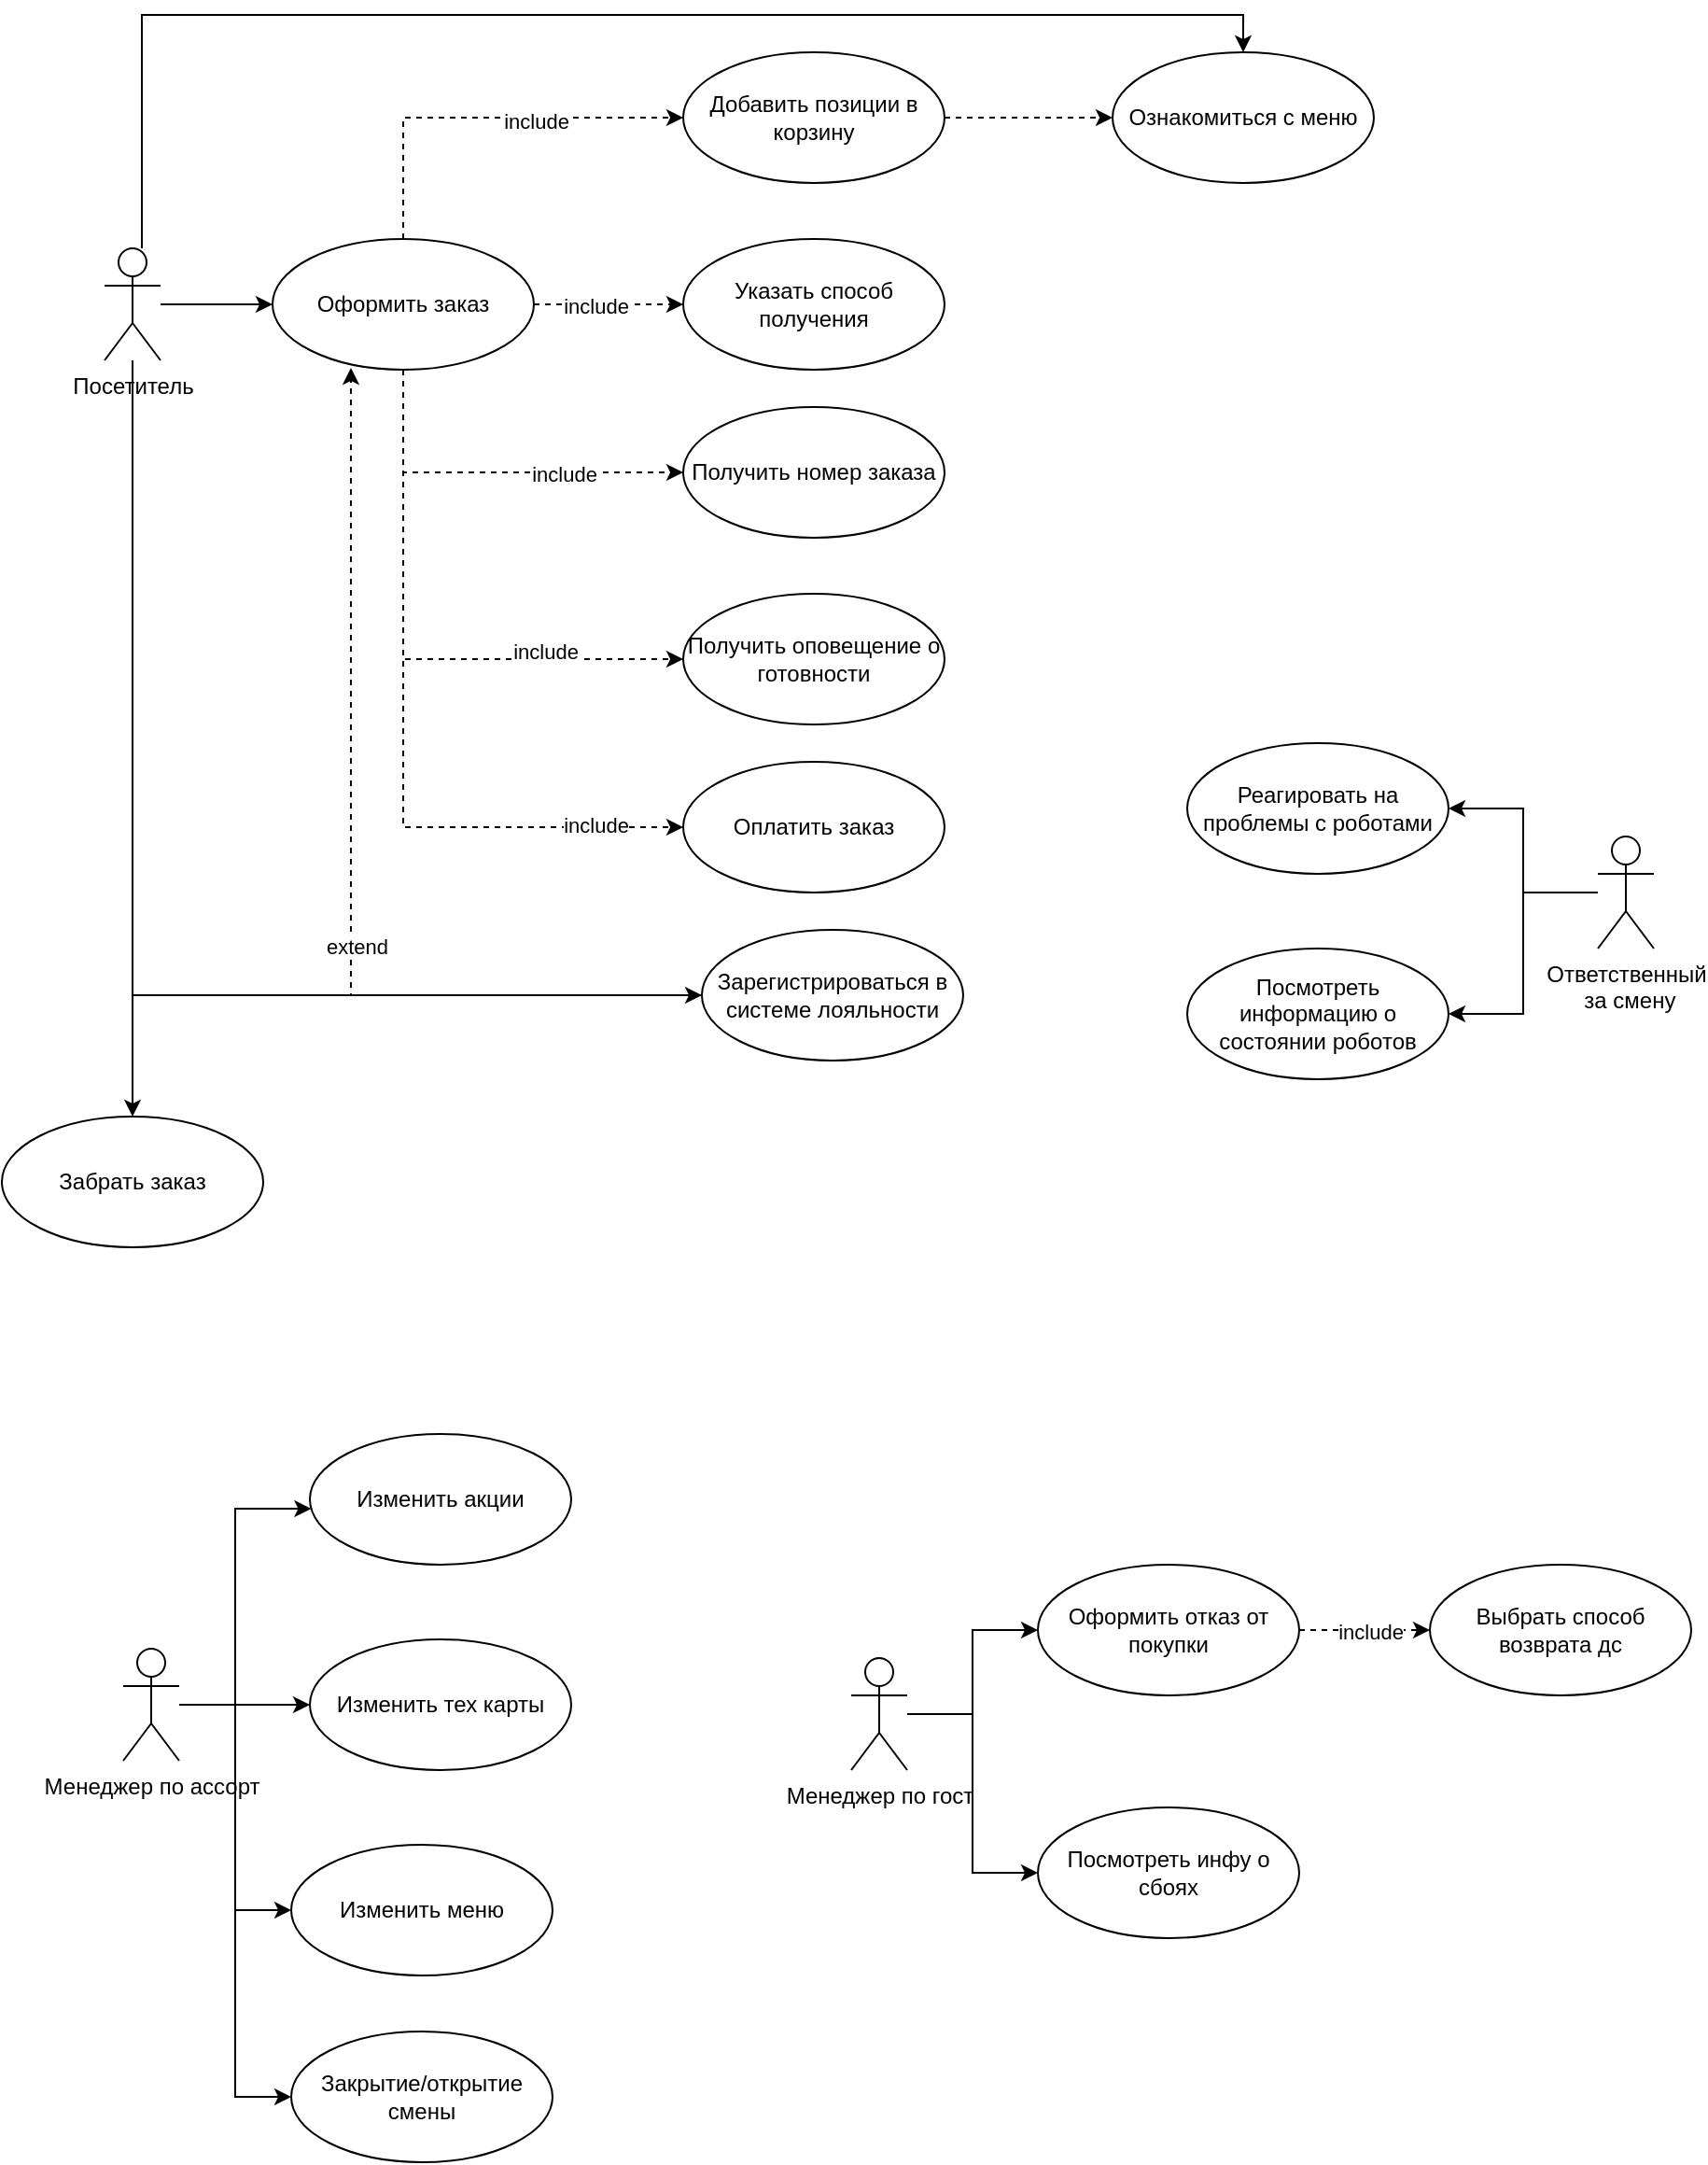 <mxfile version="22.0.3" type="github">
  <diagram name="Страница — 1" id="LPWj_3ig-4j2mK9FM12O">
    <mxGraphModel dx="1114" dy="584" grid="1" gridSize="10" guides="1" tooltips="1" connect="1" arrows="1" fold="1" page="1" pageScale="1" pageWidth="3300" pageHeight="4681" math="0" shadow="0">
      <root>
        <mxCell id="0" />
        <mxCell id="1" parent="0" />
        <mxCell id="GoCvjlf8JtrMYHftsg61-58" style="edgeStyle=orthogonalEdgeStyle;rounded=0;orthogonalLoop=1;jettySize=auto;html=1;entryX=0;entryY=0.5;entryDx=0;entryDy=0;dashed=1;" edge="1" parent="1" target="GoCvjlf8JtrMYHftsg61-57">
          <mxGeometry relative="1" as="geometry">
            <mxPoint x="230" y="210" as="sourcePoint" />
            <Array as="points">
              <mxPoint x="230" y="330" />
              <mxPoint x="230" y="330" />
              <mxPoint x="230" y="365" />
            </Array>
          </mxGeometry>
        </mxCell>
        <mxCell id="GoCvjlf8JtrMYHftsg61-81" value="include" style="edgeLabel;html=1;align=center;verticalAlign=middle;resizable=0;points=[];" vertex="1" connectable="0" parent="GoCvjlf8JtrMYHftsg61-58">
          <mxGeometry x="0.515" y="4" relative="1" as="geometry">
            <mxPoint as="offset" />
          </mxGeometry>
        </mxCell>
        <mxCell id="GoCvjlf8JtrMYHftsg61-76" style="edgeStyle=orthogonalEdgeStyle;rounded=0;orthogonalLoop=1;jettySize=auto;html=1;entryX=0.5;entryY=0;entryDx=0;entryDy=0;" edge="1" parent="1" source="GoCvjlf8JtrMYHftsg61-1" target="GoCvjlf8JtrMYHftsg61-13">
          <mxGeometry relative="1" as="geometry">
            <Array as="points">
              <mxPoint x="90" y="20" />
              <mxPoint x="680" y="20" />
            </Array>
          </mxGeometry>
        </mxCell>
        <mxCell id="GoCvjlf8JtrMYHftsg61-84" style="edgeStyle=orthogonalEdgeStyle;rounded=0;orthogonalLoop=1;jettySize=auto;html=1;" edge="1" parent="1" source="GoCvjlf8JtrMYHftsg61-1" target="GoCvjlf8JtrMYHftsg61-16">
          <mxGeometry relative="1" as="geometry" />
        </mxCell>
        <mxCell id="GoCvjlf8JtrMYHftsg61-1" value="Посетитель" style="shape=umlActor;verticalLabelPosition=bottom;verticalAlign=top;html=1;outlineConnect=0;" vertex="1" parent="1">
          <mxGeometry x="70" y="145" width="30" height="60" as="geometry" />
        </mxCell>
        <mxCell id="GoCvjlf8JtrMYHftsg61-49" style="edgeStyle=orthogonalEdgeStyle;rounded=0;orthogonalLoop=1;jettySize=auto;html=1;" edge="1" parent="1" source="GoCvjlf8JtrMYHftsg61-2" target="GoCvjlf8JtrMYHftsg61-15">
          <mxGeometry relative="1" as="geometry" />
        </mxCell>
        <mxCell id="GoCvjlf8JtrMYHftsg61-50" style="edgeStyle=orthogonalEdgeStyle;rounded=0;orthogonalLoop=1;jettySize=auto;html=1;entryX=0;entryY=0.5;entryDx=0;entryDy=0;" edge="1" parent="1" source="GoCvjlf8JtrMYHftsg61-2" target="GoCvjlf8JtrMYHftsg61-31">
          <mxGeometry relative="1" as="geometry" />
        </mxCell>
        <mxCell id="GoCvjlf8JtrMYHftsg61-2" value="Менеджер по гост" style="shape=umlActor;verticalLabelPosition=bottom;verticalAlign=top;html=1;outlineConnect=0;" vertex="1" parent="1">
          <mxGeometry x="470" y="900" width="30" height="60" as="geometry" />
        </mxCell>
        <mxCell id="GoCvjlf8JtrMYHftsg61-54" style="edgeStyle=orthogonalEdgeStyle;rounded=0;orthogonalLoop=1;jettySize=auto;html=1;" edge="1" parent="1" source="GoCvjlf8JtrMYHftsg61-9" target="GoCvjlf8JtrMYHftsg61-37">
          <mxGeometry relative="1" as="geometry">
            <Array as="points">
              <mxPoint x="140" y="925" />
              <mxPoint x="140" y="820" />
            </Array>
          </mxGeometry>
        </mxCell>
        <mxCell id="GoCvjlf8JtrMYHftsg61-55" style="edgeStyle=orthogonalEdgeStyle;rounded=0;orthogonalLoop=1;jettySize=auto;html=1;entryX=0;entryY=0.5;entryDx=0;entryDy=0;" edge="1" parent="1" source="GoCvjlf8JtrMYHftsg61-9" target="GoCvjlf8JtrMYHftsg61-38">
          <mxGeometry relative="1" as="geometry" />
        </mxCell>
        <mxCell id="GoCvjlf8JtrMYHftsg61-56" style="edgeStyle=orthogonalEdgeStyle;rounded=0;orthogonalLoop=1;jettySize=auto;html=1;entryX=0;entryY=0.5;entryDx=0;entryDy=0;" edge="1" parent="1" source="GoCvjlf8JtrMYHftsg61-9" target="GoCvjlf8JtrMYHftsg61-36">
          <mxGeometry relative="1" as="geometry" />
        </mxCell>
        <mxCell id="GoCvjlf8JtrMYHftsg61-74" style="edgeStyle=orthogonalEdgeStyle;rounded=0;orthogonalLoop=1;jettySize=auto;html=1;entryX=0;entryY=0.5;entryDx=0;entryDy=0;" edge="1" parent="1" source="GoCvjlf8JtrMYHftsg61-9" target="GoCvjlf8JtrMYHftsg61-73">
          <mxGeometry relative="1" as="geometry" />
        </mxCell>
        <mxCell id="GoCvjlf8JtrMYHftsg61-9" value="Менеджер по ассорт" style="shape=umlActor;verticalLabelPosition=bottom;verticalAlign=top;html=1;outlineConnect=0;" vertex="1" parent="1">
          <mxGeometry x="80" y="895" width="30" height="60" as="geometry" />
        </mxCell>
        <mxCell id="GoCvjlf8JtrMYHftsg61-40" style="edgeStyle=orthogonalEdgeStyle;rounded=0;orthogonalLoop=1;jettySize=auto;html=1;startArrow=classic;startFill=1;endArrow=none;endFill=0;" edge="1" parent="1" source="GoCvjlf8JtrMYHftsg61-12" target="GoCvjlf8JtrMYHftsg61-1">
          <mxGeometry relative="1" as="geometry" />
        </mxCell>
        <mxCell id="GoCvjlf8JtrMYHftsg61-41" value="" style="edgeStyle=orthogonalEdgeStyle;rounded=0;orthogonalLoop=1;jettySize=auto;html=1;dashed=1;" edge="1" parent="1" source="GoCvjlf8JtrMYHftsg61-12" target="GoCvjlf8JtrMYHftsg61-22">
          <mxGeometry relative="1" as="geometry">
            <Array as="points">
              <mxPoint x="230" y="75" />
            </Array>
          </mxGeometry>
        </mxCell>
        <mxCell id="GoCvjlf8JtrMYHftsg61-78" value="include" style="edgeLabel;html=1;align=center;verticalAlign=middle;resizable=0;points=[];" vertex="1" connectable="0" parent="GoCvjlf8JtrMYHftsg61-41">
          <mxGeometry x="0.265" y="-2" relative="1" as="geometry">
            <mxPoint as="offset" />
          </mxGeometry>
        </mxCell>
        <mxCell id="GoCvjlf8JtrMYHftsg61-44" value="" style="edgeStyle=orthogonalEdgeStyle;rounded=0;orthogonalLoop=1;jettySize=auto;html=1;dashed=1;" edge="1" parent="1" source="GoCvjlf8JtrMYHftsg61-12" target="GoCvjlf8JtrMYHftsg61-25">
          <mxGeometry relative="1" as="geometry">
            <Array as="points">
              <mxPoint x="230" y="370" />
              <mxPoint x="230" y="370" />
            </Array>
          </mxGeometry>
        </mxCell>
        <mxCell id="GoCvjlf8JtrMYHftsg61-82" value="include" style="edgeLabel;html=1;align=center;verticalAlign=middle;resizable=0;points=[];" vertex="1" connectable="0" parent="GoCvjlf8JtrMYHftsg61-44">
          <mxGeometry x="0.762" y="1" relative="1" as="geometry">
            <mxPoint as="offset" />
          </mxGeometry>
        </mxCell>
        <mxCell id="GoCvjlf8JtrMYHftsg61-61" style="edgeStyle=orthogonalEdgeStyle;rounded=0;orthogonalLoop=1;jettySize=auto;html=1;entryX=0;entryY=0.5;entryDx=0;entryDy=0;dashed=1;" edge="1" parent="1" source="GoCvjlf8JtrMYHftsg61-12" target="GoCvjlf8JtrMYHftsg61-24">
          <mxGeometry relative="1" as="geometry" />
        </mxCell>
        <mxCell id="GoCvjlf8JtrMYHftsg61-79" value="include" style="edgeLabel;html=1;align=center;verticalAlign=middle;resizable=0;points=[];" vertex="1" connectable="0" parent="GoCvjlf8JtrMYHftsg61-61">
          <mxGeometry x="-0.175" y="-1" relative="1" as="geometry">
            <mxPoint as="offset" />
          </mxGeometry>
        </mxCell>
        <mxCell id="GoCvjlf8JtrMYHftsg61-12" value="Оформить заказ" style="ellipse;whiteSpace=wrap;html=1;" vertex="1" parent="1">
          <mxGeometry x="160" y="140" width="140" height="70" as="geometry" />
        </mxCell>
        <mxCell id="GoCvjlf8JtrMYHftsg61-29" value="" style="edgeStyle=orthogonalEdgeStyle;rounded=0;orthogonalLoop=1;jettySize=auto;html=1;dashed=1;" edge="1" parent="1" source="GoCvjlf8JtrMYHftsg61-15" target="GoCvjlf8JtrMYHftsg61-27">
          <mxGeometry relative="1" as="geometry" />
        </mxCell>
        <mxCell id="GoCvjlf8JtrMYHftsg61-30" value="include" style="edgeLabel;html=1;align=center;verticalAlign=middle;resizable=0;points=[];" vertex="1" connectable="0" parent="GoCvjlf8JtrMYHftsg61-29">
          <mxGeometry x="0.08" y="-1" relative="1" as="geometry">
            <mxPoint as="offset" />
          </mxGeometry>
        </mxCell>
        <mxCell id="GoCvjlf8JtrMYHftsg61-15" value="Оформить отказ от покупки" style="ellipse;whiteSpace=wrap;html=1;" vertex="1" parent="1">
          <mxGeometry x="570" y="850" width="140" height="70" as="geometry" />
        </mxCell>
        <mxCell id="GoCvjlf8JtrMYHftsg61-16" value="Забрать заказ" style="ellipse;whiteSpace=wrap;html=1;" vertex="1" parent="1">
          <mxGeometry x="15" y="610" width="140" height="70" as="geometry" />
        </mxCell>
        <mxCell id="GoCvjlf8JtrMYHftsg61-13" value="Ознакомиться с меню" style="ellipse;whiteSpace=wrap;html=1;" vertex="1" parent="1">
          <mxGeometry x="610" y="40" width="140" height="70" as="geometry" />
        </mxCell>
        <mxCell id="GoCvjlf8JtrMYHftsg61-42" style="edgeStyle=orthogonalEdgeStyle;rounded=0;orthogonalLoop=1;jettySize=auto;html=1;entryX=0;entryY=0.5;entryDx=0;entryDy=0;dashed=1;" edge="1" parent="1" source="GoCvjlf8JtrMYHftsg61-22" target="GoCvjlf8JtrMYHftsg61-13">
          <mxGeometry relative="1" as="geometry">
            <mxPoint x="340" y="160" as="targetPoint" />
          </mxGeometry>
        </mxCell>
        <mxCell id="GoCvjlf8JtrMYHftsg61-22" value="Добавить позиции в корзину" style="ellipse;whiteSpace=wrap;html=1;" vertex="1" parent="1">
          <mxGeometry x="380" y="40" width="140" height="70" as="geometry" />
        </mxCell>
        <mxCell id="GoCvjlf8JtrMYHftsg61-24" value="Указать способ получения" style="ellipse;whiteSpace=wrap;html=1;" vertex="1" parent="1">
          <mxGeometry x="380" y="140" width="140" height="70" as="geometry" />
        </mxCell>
        <mxCell id="GoCvjlf8JtrMYHftsg61-25" value="Оплатить заказ" style="ellipse;whiteSpace=wrap;html=1;" vertex="1" parent="1">
          <mxGeometry x="380" y="420" width="140" height="70" as="geometry" />
        </mxCell>
        <mxCell id="GoCvjlf8JtrMYHftsg61-39" style="edgeStyle=orthogonalEdgeStyle;rounded=0;orthogonalLoop=1;jettySize=auto;html=1;startArrow=classic;startFill=1;endArrow=none;endFill=0;" edge="1" parent="1" source="GoCvjlf8JtrMYHftsg61-26" target="GoCvjlf8JtrMYHftsg61-1">
          <mxGeometry relative="1" as="geometry" />
        </mxCell>
        <mxCell id="GoCvjlf8JtrMYHftsg61-26" value="Зарегистрироваться в системе лояльности" style="ellipse;whiteSpace=wrap;html=1;" vertex="1" parent="1">
          <mxGeometry x="390" y="510" width="140" height="70" as="geometry" />
        </mxCell>
        <mxCell id="GoCvjlf8JtrMYHftsg61-27" value="Выбрать способ возврата дс" style="ellipse;whiteSpace=wrap;html=1;" vertex="1" parent="1">
          <mxGeometry x="780" y="850" width="140" height="70" as="geometry" />
        </mxCell>
        <mxCell id="GoCvjlf8JtrMYHftsg61-31" value="Посмотреть инфу о сбоях" style="ellipse;whiteSpace=wrap;html=1;" vertex="1" parent="1">
          <mxGeometry x="570" y="980" width="140" height="70" as="geometry" />
        </mxCell>
        <mxCell id="GoCvjlf8JtrMYHftsg61-33" value="Посмотреть информацию о состоянии роботов" style="ellipse;whiteSpace=wrap;html=1;" vertex="1" parent="1">
          <mxGeometry x="650" y="520" width="140" height="70" as="geometry" />
        </mxCell>
        <mxCell id="GoCvjlf8JtrMYHftsg61-34" value="Реагировать на проблемы с роботами" style="ellipse;whiteSpace=wrap;html=1;" vertex="1" parent="1">
          <mxGeometry x="650" y="410" width="140" height="70" as="geometry" />
        </mxCell>
        <mxCell id="GoCvjlf8JtrMYHftsg61-52" style="edgeStyle=orthogonalEdgeStyle;rounded=0;orthogonalLoop=1;jettySize=auto;html=1;" edge="1" parent="1" source="GoCvjlf8JtrMYHftsg61-35" target="GoCvjlf8JtrMYHftsg61-34">
          <mxGeometry relative="1" as="geometry" />
        </mxCell>
        <mxCell id="GoCvjlf8JtrMYHftsg61-53" style="edgeStyle=orthogonalEdgeStyle;rounded=0;orthogonalLoop=1;jettySize=auto;html=1;entryX=1;entryY=0.5;entryDx=0;entryDy=0;" edge="1" parent="1" source="GoCvjlf8JtrMYHftsg61-35" target="GoCvjlf8JtrMYHftsg61-33">
          <mxGeometry relative="1" as="geometry" />
        </mxCell>
        <mxCell id="GoCvjlf8JtrMYHftsg61-35" value="Ответственный&lt;br&gt;&amp;nbsp;за смену" style="shape=umlActor;verticalLabelPosition=bottom;verticalAlign=top;html=1;" vertex="1" parent="1">
          <mxGeometry x="870" y="460" width="30" height="60" as="geometry" />
        </mxCell>
        <mxCell id="GoCvjlf8JtrMYHftsg61-36" value="Изменить меню" style="ellipse;whiteSpace=wrap;html=1;" vertex="1" parent="1">
          <mxGeometry x="170" y="1000" width="140" height="70" as="geometry" />
        </mxCell>
        <mxCell id="GoCvjlf8JtrMYHftsg61-37" value="Изменить акции" style="ellipse;whiteSpace=wrap;html=1;" vertex="1" parent="1">
          <mxGeometry x="180" y="780" width="140" height="70" as="geometry" />
        </mxCell>
        <mxCell id="GoCvjlf8JtrMYHftsg61-38" value="Изменить тех карты" style="ellipse;whiteSpace=wrap;html=1;" vertex="1" parent="1">
          <mxGeometry x="180" y="890" width="140" height="70" as="geometry" />
        </mxCell>
        <mxCell id="GoCvjlf8JtrMYHftsg61-60" value="" style="edgeStyle=orthogonalEdgeStyle;rounded=0;orthogonalLoop=1;jettySize=auto;html=1;exitX=0.5;exitY=1;exitDx=0;exitDy=0;dashed=1;" edge="1" parent="1" source="GoCvjlf8JtrMYHftsg61-12" target="GoCvjlf8JtrMYHftsg61-59">
          <mxGeometry relative="1" as="geometry">
            <Array as="points">
              <mxPoint x="230" y="265" />
            </Array>
          </mxGeometry>
        </mxCell>
        <mxCell id="GoCvjlf8JtrMYHftsg61-80" value="include" style="edgeLabel;html=1;align=center;verticalAlign=middle;resizable=0;points=[];" vertex="1" connectable="0" parent="GoCvjlf8JtrMYHftsg61-60">
          <mxGeometry x="0.376" y="-1" relative="1" as="geometry">
            <mxPoint as="offset" />
          </mxGeometry>
        </mxCell>
        <mxCell id="GoCvjlf8JtrMYHftsg61-57" value="Получить оповещение о готовности" style="ellipse;whiteSpace=wrap;html=1;" vertex="1" parent="1">
          <mxGeometry x="380" y="330" width="140" height="70" as="geometry" />
        </mxCell>
        <mxCell id="GoCvjlf8JtrMYHftsg61-59" value="Получить номер заказа" style="ellipse;whiteSpace=wrap;html=1;" vertex="1" parent="1">
          <mxGeometry x="380" y="230" width="140" height="70" as="geometry" />
        </mxCell>
        <mxCell id="GoCvjlf8JtrMYHftsg61-73" value="Закрытие/открытие смены" style="ellipse;whiteSpace=wrap;html=1;" vertex="1" parent="1">
          <mxGeometry x="170" y="1100" width="140" height="70" as="geometry" />
        </mxCell>
        <mxCell id="GoCvjlf8JtrMYHftsg61-77" style="edgeStyle=orthogonalEdgeStyle;rounded=0;orthogonalLoop=1;jettySize=auto;html=1;entryX=0.3;entryY=0.986;entryDx=0;entryDy=0;entryPerimeter=0;dashed=1;" edge="1" parent="1" source="GoCvjlf8JtrMYHftsg61-26" target="GoCvjlf8JtrMYHftsg61-12">
          <mxGeometry relative="1" as="geometry" />
        </mxCell>
        <mxCell id="GoCvjlf8JtrMYHftsg61-83" value="extend" style="edgeLabel;html=1;align=center;verticalAlign=middle;resizable=0;points=[];" vertex="1" connectable="0" parent="GoCvjlf8JtrMYHftsg61-77">
          <mxGeometry x="-0.182" y="-3" relative="1" as="geometry">
            <mxPoint as="offset" />
          </mxGeometry>
        </mxCell>
      </root>
    </mxGraphModel>
  </diagram>
</mxfile>
